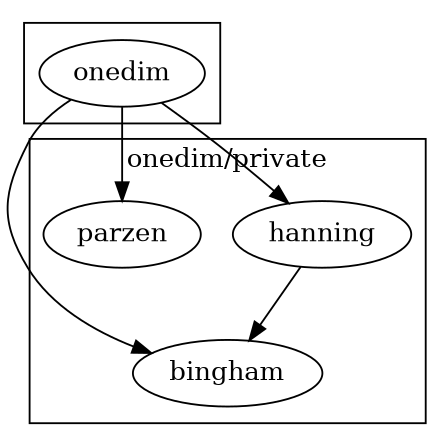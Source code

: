 /* Created by dotwrite for Matlab */
digraph dotwrite2 {
 size = "2.9907,2.9907";
 ratio = fill;
 concentrate = true;
 edge [constraint = true];
 subgraph cluster1 {
 URL = "../../../wafo/onedim/graph.html";
1;
}
 subgraph cluster2 {
 label = "onedim/private";
 URL = "index.html";
2;
3;
4;
}
  1 -> 2;
  1 -> 3;
  1 -> 4;
  3 -> 2;

 1 [URL="../../../wafo/onedim/graph.html",label="onedim"];
 2 [URL="bingham.html",label="bingham"];
 3 [URL="hanning.html",label="hanning"];
 4 [URL="parzen.html",label="parzen"];
}